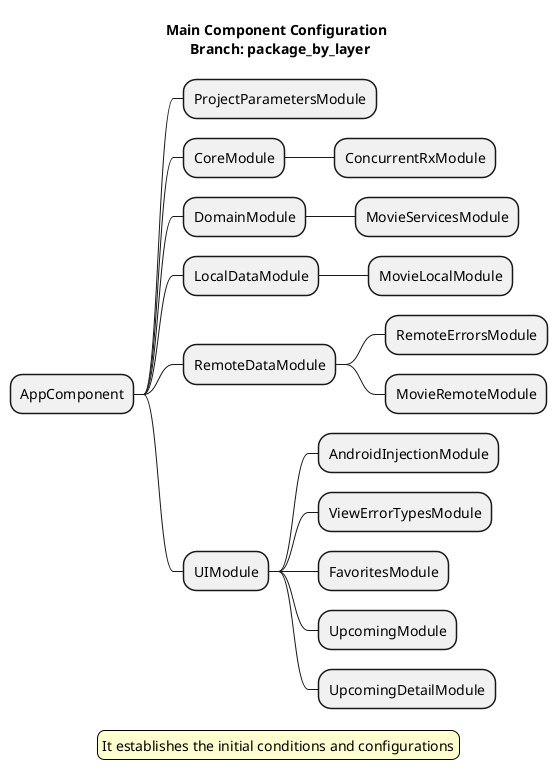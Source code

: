 @startmindmap

title Main Component Configuration \n Branch: package_by_layer
* AppComponent
** ProjectParametersModule
** CoreModule
*** ConcurrentRxModule
** DomainModule
*** MovieServicesModule
** LocalDataModule
*** MovieLocalModule
** RemoteDataModule
*** RemoteErrorsModule
*** MovieRemoteModule
** UIModule
*** AndroidInjectionModule
*** ViewErrorTypesModule
*** FavoritesModule
*** UpcomingModule
*** UpcomingDetailModule

legend
It establishes the initial conditions and configurations
end legend

skinparam legendBackgroundColor #FEFECE
@endmindmap